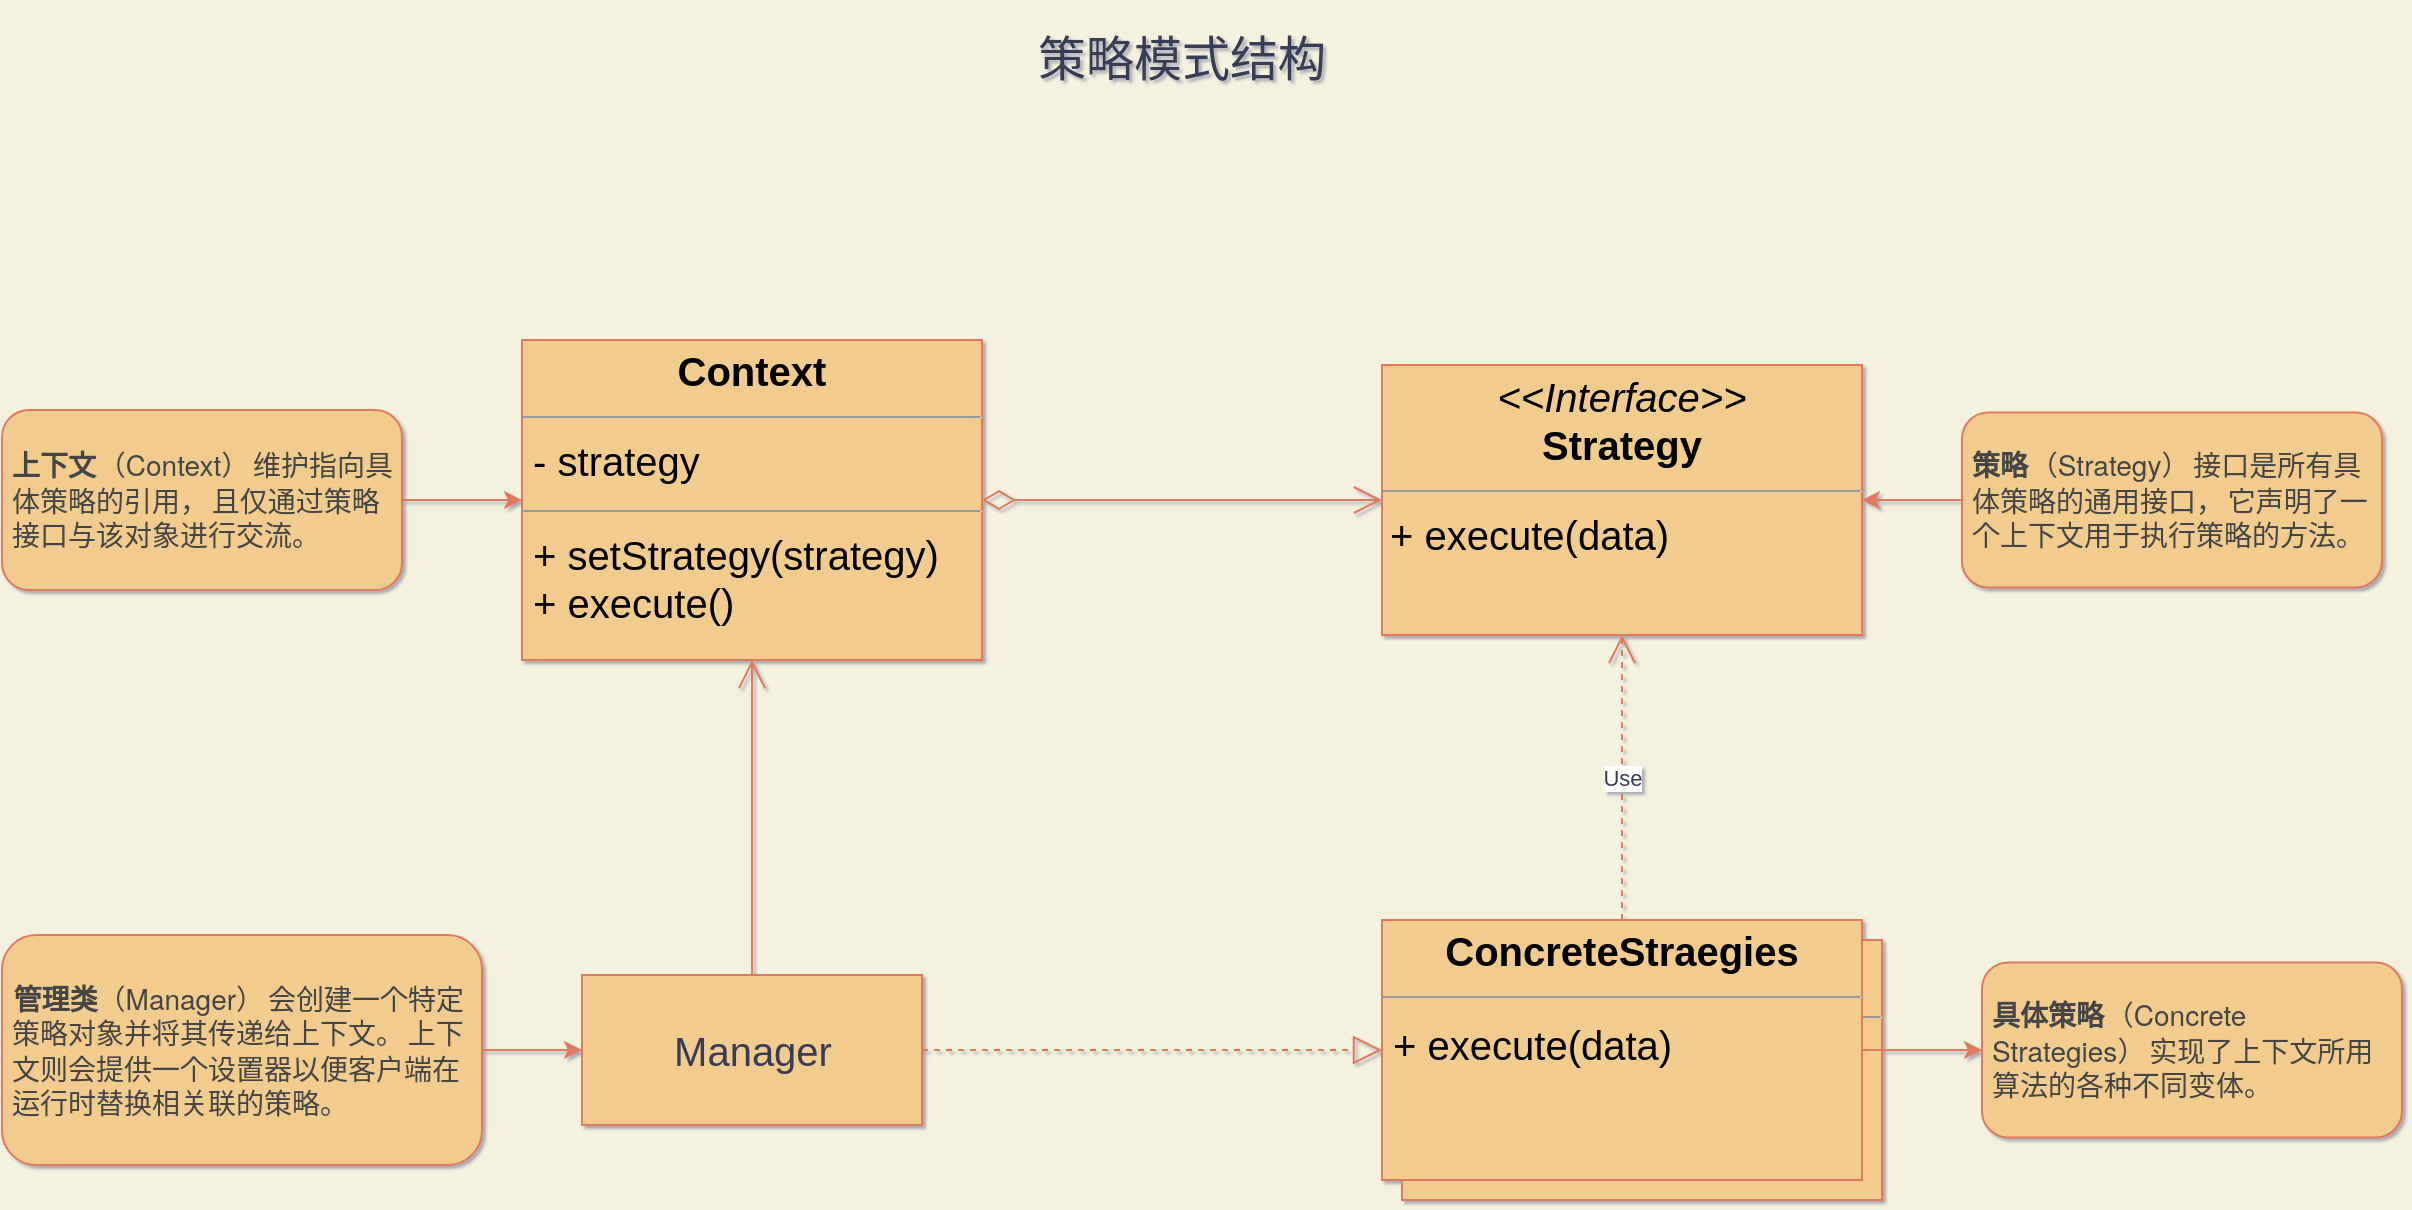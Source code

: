 <mxfile version="14.1.1" type="github">
  <diagram id="KKpHZEB-kb-YXtbk0vTv" name="第 1 页">
    <mxGraphModel dx="2052" dy="1060" grid="1" gridSize="10" guides="1" tooltips="1" connect="1" arrows="1" fold="1" page="1" pageScale="1" pageWidth="1500" pageHeight="1500" background="#F4F1DE" math="0" shadow="1">
      <root>
        <mxCell id="0" />
        <mxCell id="1" parent="0" />
        <mxCell id="gLQARR6lreuJ_GtyAnsH-1" value="&lt;span style=&quot;font-size: 24px&quot;&gt;策略模式结构&lt;/span&gt;" style="text;html=1;strokeColor=none;fillColor=none;align=center;verticalAlign=middle;whiteSpace=wrap;rounded=0;sketch=0;fontColor=#393C56;" vertex="1" parent="1">
          <mxGeometry x="600" y="10" width="280" height="60" as="geometry" />
        </mxCell>
        <mxCell id="gLQARR6lreuJ_GtyAnsH-6" value="&lt;p style=&quot;margin: 4px 0px 0px ; text-align: center ; font-size: 20px&quot;&gt;&lt;b&gt;&lt;font style=&quot;font-size: 20px&quot;&gt;Context&lt;/font&gt;&lt;/b&gt;&lt;/p&gt;&lt;hr size=&quot;1&quot; style=&quot;font-size: 20px&quot;&gt;&lt;font style=&quot;font-size: 20px&quot;&gt;&amp;nbsp;- strategy&lt;/font&gt;&lt;div style=&quot;height: 2px ; font-size: 20px&quot;&gt;&lt;font style=&quot;font-size: 20px&quot;&gt;&lt;br&gt;&lt;/font&gt;&lt;/div&gt;&lt;hr size=&quot;1&quot; style=&quot;font-size: 20px&quot;&gt;&lt;div style=&quot;height: 2px ; font-size: 20px&quot;&gt;&lt;font style=&quot;font-size: 20px&quot;&gt;&amp;nbsp;+ setStrategy(strategy)&lt;br&gt;&amp;nbsp;+ execute()&lt;/font&gt;&lt;/div&gt;" style="verticalAlign=top;align=left;overflow=fill;fontSize=12;fontFamily=Helvetica;html=1;rounded=0;sketch=0;strokeColor=#E07A5F;fillColor=#F2CC8F;" vertex="1" parent="1">
          <mxGeometry x="410" y="180" width="230" height="160" as="geometry" />
        </mxCell>
        <mxCell id="gLQARR6lreuJ_GtyAnsH-7" value="" style="endArrow=open;html=1;endSize=12;startArrow=diamondThin;startSize=14;startFill=0;edgeStyle=orthogonalEdgeStyle;align=left;verticalAlign=bottom;strokeColor=#E07A5F;fillColor=#F2CC8F;fontColor=#393C56;exitX=1;exitY=0.5;exitDx=0;exitDy=0;" edge="1" parent="1" source="gLQARR6lreuJ_GtyAnsH-6" target="gLQARR6lreuJ_GtyAnsH-8">
          <mxGeometry x="-1" y="3" relative="1" as="geometry">
            <mxPoint x="660" y="230" as="sourcePoint" />
            <mxPoint x="830" y="260" as="targetPoint" />
            <Array as="points" />
          </mxGeometry>
        </mxCell>
        <mxCell id="gLQARR6lreuJ_GtyAnsH-8" value="&lt;p style=&quot;margin: 4px 0px 0px ; text-align: center ; font-size: 20px&quot;&gt;&lt;font style=&quot;font-size: 20px&quot;&gt;&lt;i&gt;&amp;lt;&amp;lt;Interface&amp;gt;&amp;gt;&lt;/i&gt;&lt;br&gt;&lt;b&gt;Strategy&lt;/b&gt;&lt;/font&gt;&lt;/p&gt;&lt;hr size=&quot;1&quot; style=&quot;font-size: 20px&quot;&gt;&lt;p style=&quot;margin: 0px 0px 0px 4px ; font-size: 20px&quot;&gt;&lt;font style=&quot;font-size: 20px&quot;&gt;+ execute(data)&lt;/font&gt;&lt;br&gt;&lt;/p&gt;" style="verticalAlign=top;align=left;overflow=fill;fontSize=12;fontFamily=Helvetica;html=1;rounded=0;sketch=0;strokeColor=#E07A5F;fillColor=#F2CC8F;" vertex="1" parent="1">
          <mxGeometry x="840" y="192.5" width="240" height="135" as="geometry" />
        </mxCell>
        <mxCell id="gLQARR6lreuJ_GtyAnsH-11" value="" style="group" vertex="1" connectable="0" parent="1">
          <mxGeometry x="840" y="470" width="250" height="140" as="geometry" />
        </mxCell>
        <mxCell id="gLQARR6lreuJ_GtyAnsH-9" value="&lt;p style=&quot;margin: 4px 0px 0px ; text-align: center ; font-size: 20px&quot;&gt;&lt;b&gt;&lt;font style=&quot;font-size: 20px&quot;&gt;ConcreteStraegies&lt;/font&gt;&lt;/b&gt;&lt;/p&gt;&lt;hr size=&quot;1&quot; style=&quot;font-size: 20px&quot;&gt;&lt;div style=&quot;height: 2px ; font-size: 20px&quot;&gt;&lt;font style=&quot;font-size: 20px&quot;&gt;&amp;nbsp;&lt;/font&gt;&lt;/div&gt;&lt;font style=&quot;font-size: 20px&quot;&gt;&amp;nbsp;+ execute(data)&lt;/font&gt;" style="verticalAlign=top;align=left;overflow=fill;fontSize=12;fontFamily=Helvetica;html=1;rounded=0;sketch=0;strokeColor=#E07A5F;fillColor=#F2CC8F;" vertex="1" parent="gLQARR6lreuJ_GtyAnsH-11">
          <mxGeometry x="10" y="10" width="240" height="130" as="geometry" />
        </mxCell>
        <mxCell id="gLQARR6lreuJ_GtyAnsH-10" value="&lt;p style=&quot;margin: 4px 0px 0px ; text-align: center ; font-size: 20px&quot;&gt;&lt;b&gt;&lt;font style=&quot;font-size: 20px&quot;&gt;ConcreteStraegies&lt;/font&gt;&lt;/b&gt;&lt;/p&gt;&lt;hr size=&quot;1&quot; style=&quot;font-size: 20px&quot;&gt;&lt;div style=&quot;height: 2px ; font-size: 20px&quot;&gt;&lt;font style=&quot;font-size: 20px&quot;&gt;&amp;nbsp;&lt;/font&gt;&lt;/div&gt;&lt;font style=&quot;font-size: 20px&quot;&gt;&amp;nbsp;+ execute(data)&lt;/font&gt;" style="verticalAlign=top;align=left;overflow=fill;fontSize=12;fontFamily=Helvetica;html=1;rounded=0;sketch=0;strokeColor=#E07A5F;fillColor=#F2CC8F;" vertex="1" parent="gLQARR6lreuJ_GtyAnsH-11">
          <mxGeometry width="240" height="130" as="geometry" />
        </mxCell>
        <mxCell id="gLQARR6lreuJ_GtyAnsH-12" value="Use" style="endArrow=open;endSize=12;dashed=1;html=1;strokeColor=#E07A5F;fillColor=#F2CC8F;fontColor=#393C56;exitX=0.5;exitY=0;exitDx=0;exitDy=0;entryX=0.5;entryY=1;entryDx=0;entryDy=0;" edge="1" parent="1" source="gLQARR6lreuJ_GtyAnsH-10" target="gLQARR6lreuJ_GtyAnsH-8">
          <mxGeometry width="160" relative="1" as="geometry">
            <mxPoint x="600" y="440" as="sourcePoint" />
            <mxPoint x="760" y="440" as="targetPoint" />
          </mxGeometry>
        </mxCell>
        <mxCell id="gLQARR6lreuJ_GtyAnsH-13" value="&lt;span style=&quot;font-size: 20px&quot;&gt;Manager&lt;/span&gt;" style="html=1;rounded=0;sketch=0;strokeColor=#E07A5F;fillColor=#F2CC8F;fontColor=#393C56;" vertex="1" parent="1">
          <mxGeometry x="440" y="497.5" width="170" height="75" as="geometry" />
        </mxCell>
        <mxCell id="gLQARR6lreuJ_GtyAnsH-15" value="" style="endArrow=block;dashed=1;endFill=0;endSize=12;html=1;strokeColor=#E07A5F;fillColor=#F2CC8F;fontColor=#393C56;entryX=0;entryY=0.5;entryDx=0;entryDy=0;" edge="1" parent="1" source="gLQARR6lreuJ_GtyAnsH-13" target="gLQARR6lreuJ_GtyAnsH-10">
          <mxGeometry width="160" relative="1" as="geometry">
            <mxPoint x="610" y="540" as="sourcePoint" />
            <mxPoint x="770" y="540" as="targetPoint" />
          </mxGeometry>
        </mxCell>
        <mxCell id="gLQARR6lreuJ_GtyAnsH-17" value="" style="endArrow=open;endFill=1;endSize=12;html=1;strokeColor=#E07A5F;fillColor=#F2CC8F;fontColor=#393C56;entryX=0.5;entryY=1;entryDx=0;entryDy=0;exitX=0.5;exitY=0;exitDx=0;exitDy=0;" edge="1" parent="1" source="gLQARR6lreuJ_GtyAnsH-13" target="gLQARR6lreuJ_GtyAnsH-6">
          <mxGeometry width="160" relative="1" as="geometry">
            <mxPoint x="400" y="420" as="sourcePoint" />
            <mxPoint x="560" y="420" as="targetPoint" />
          </mxGeometry>
        </mxCell>
        <mxCell id="gLQARR6lreuJ_GtyAnsH-24" value="" style="edgeStyle=orthogonalEdgeStyle;curved=0;rounded=1;sketch=0;orthogonalLoop=1;jettySize=auto;html=1;strokeColor=#E07A5F;fillColor=#F2CC8F;fontColor=#393C56;" edge="1" parent="1" source="gLQARR6lreuJ_GtyAnsH-19" target="gLQARR6lreuJ_GtyAnsH-6">
          <mxGeometry relative="1" as="geometry" />
        </mxCell>
        <mxCell id="gLQARR6lreuJ_GtyAnsH-19" value="&lt;span style=&quot;box-sizing: border-box ; font-weight: 900 ; color: rgb(68 , 68 , 68) ; font-family: &amp;#34;pt sans&amp;#34; , &amp;#34;helvetica neue&amp;#34; , &amp;#34;arial&amp;#34; , &amp;#34;pingfang sc&amp;#34; , &amp;#34;microsoft yahei&amp;#34; , &amp;#34;hiragino sans gb&amp;#34; , sans-serif ; font-size: 14px&quot;&gt;上下文&lt;/span&gt;&lt;span class=&quot;chpule1&quot; style=&quot;box-sizing: border-box ; letter-spacing: 0.25rem ; color: rgb(68 , 68 , 68) ; font-family: &amp;#34;pt sans&amp;#34; , &amp;#34;helvetica neue&amp;#34; , &amp;#34;arial&amp;#34; , &amp;#34;pingfang sc&amp;#34; , &amp;#34;microsoft yahei&amp;#34; , &amp;#34;hiragino sans gb&amp;#34; , sans-serif ; font-size: 14px&quot;&gt;&amp;nbsp;&lt;/span&gt;&lt;span class=&quot;chpuri1&quot; style=&quot;box-sizing: border-box ; margin-left: -0.5em ; color: rgb(68 , 68 , 68) ; font-family: &amp;#34;pt sans&amp;#34; , &amp;#34;helvetica neue&amp;#34; , &amp;#34;arial&amp;#34; , &amp;#34;pingfang sc&amp;#34; , &amp;#34;microsoft yahei&amp;#34; , &amp;#34;hiragino sans gb&amp;#34; , sans-serif ; font-size: 14px&quot;&gt;（&lt;/span&gt;&lt;span style=&quot;color: rgb(68 , 68 , 68) ; font-family: &amp;#34;pt sans&amp;#34; , &amp;#34;helvetica neue&amp;#34; , &amp;#34;arial&amp;#34; , &amp;#34;pingfang sc&amp;#34; , &amp;#34;microsoft yahei&amp;#34; , &amp;#34;hiragino sans gb&amp;#34; , sans-serif ; font-size: 14px&quot;&gt;Context&lt;/span&gt;&lt;span class=&quot;chpule2&quot; style=&quot;box-sizing: border-box ; letter-spacing: -0.6em ; color: rgb(68 , 68 , 68) ; font-family: &amp;#34;pt sans&amp;#34; , &amp;#34;helvetica neue&amp;#34; , &amp;#34;arial&amp;#34; , &amp;#34;pingfang sc&amp;#34; , &amp;#34;microsoft yahei&amp;#34; , &amp;#34;hiragino sans gb&amp;#34; , sans-serif ; font-size: 14px&quot;&gt;）&lt;/span&gt;&lt;span class=&quot;chpuri2&quot; style=&quot;box-sizing: border-box ; letter-spacing: 0.4rem ; color: rgb(68 , 68 , 68) ; font-family: &amp;#34;pt sans&amp;#34; , &amp;#34;helvetica neue&amp;#34; , &amp;#34;arial&amp;#34; , &amp;#34;pingfang sc&amp;#34; , &amp;#34;microsoft yahei&amp;#34; , &amp;#34;hiragino sans gb&amp;#34; , sans-serif ; font-size: 14px&quot;&gt;&amp;nbsp;&lt;/span&gt;&lt;span style=&quot;color: rgb(68 , 68 , 68) ; font-family: &amp;#34;pt sans&amp;#34; , &amp;#34;helvetica neue&amp;#34; , &amp;#34;arial&amp;#34; , &amp;#34;pingfang sc&amp;#34; , &amp;#34;microsoft yahei&amp;#34; , &amp;#34;hiragino sans gb&amp;#34; , sans-serif ; font-size: 14px&quot;&gt;维护指向具体策略的引用&lt;/span&gt;&lt;span class=&quot;chpule2&quot; style=&quot;box-sizing: border-box ; letter-spacing: -0.6em ; color: rgb(68 , 68 , 68) ; font-family: &amp;#34;pt sans&amp;#34; , &amp;#34;helvetica neue&amp;#34; , &amp;#34;arial&amp;#34; , &amp;#34;pingfang sc&amp;#34; , &amp;#34;microsoft yahei&amp;#34; , &amp;#34;hiragino sans gb&amp;#34; , sans-serif ; font-size: 14px&quot;&gt;，&lt;/span&gt;&lt;span class=&quot;chpuri2&quot; style=&quot;box-sizing: border-box ; letter-spacing: 0.4rem ; color: rgb(68 , 68 , 68) ; font-family: &amp;#34;pt sans&amp;#34; , &amp;#34;helvetica neue&amp;#34; , &amp;#34;arial&amp;#34; , &amp;#34;pingfang sc&amp;#34; , &amp;#34;microsoft yahei&amp;#34; , &amp;#34;hiragino sans gb&amp;#34; , sans-serif ; font-size: 14px&quot;&gt;&amp;nbsp;&lt;/span&gt;&lt;span style=&quot;color: rgb(68 , 68 , 68) ; font-family: &amp;#34;pt sans&amp;#34; , &amp;#34;helvetica neue&amp;#34; , &amp;#34;arial&amp;#34; , &amp;#34;pingfang sc&amp;#34; , &amp;#34;microsoft yahei&amp;#34; , &amp;#34;hiragino sans gb&amp;#34; , sans-serif ; font-size: 14px&quot;&gt;且仅通过策略接口与该对象进行交流&lt;/span&gt;&lt;span class=&quot;chpule2&quot; style=&quot;box-sizing: border-box ; letter-spacing: -0.6em ; color: rgb(68 , 68 , 68) ; font-family: &amp;#34;pt sans&amp;#34; , &amp;#34;helvetica neue&amp;#34; , &amp;#34;arial&amp;#34; , &amp;#34;pingfang sc&amp;#34; , &amp;#34;microsoft yahei&amp;#34; , &amp;#34;hiragino sans gb&amp;#34; , sans-serif ; font-size: 14px&quot;&gt;。&lt;/span&gt;" style="rounded=1;whiteSpace=wrap;html=1;sketch=0;strokeColor=#E07A5F;fillColor=#F2CC8F;fontColor=#393C56;align=left;spacingLeft=0;spacing=5;" vertex="1" parent="1">
          <mxGeometry x="150" y="215" width="200" height="90" as="geometry" />
        </mxCell>
        <mxCell id="gLQARR6lreuJ_GtyAnsH-25" value="" style="edgeStyle=orthogonalEdgeStyle;curved=0;rounded=1;sketch=0;orthogonalLoop=1;jettySize=auto;html=1;strokeColor=#E07A5F;fillColor=#F2CC8F;fontColor=#393C56;" edge="1" parent="1" source="gLQARR6lreuJ_GtyAnsH-20" target="gLQARR6lreuJ_GtyAnsH-8">
          <mxGeometry relative="1" as="geometry" />
        </mxCell>
        <mxCell id="gLQARR6lreuJ_GtyAnsH-20" value="&lt;span style=&quot;box-sizing: border-box ; font-weight: 900 ; color: rgb(68 , 68 , 68) ; font-family: &amp;#34;pt sans&amp;#34; , &amp;#34;helvetica neue&amp;#34; , &amp;#34;arial&amp;#34; , &amp;#34;pingfang sc&amp;#34; , &amp;#34;microsoft yahei&amp;#34; , &amp;#34;hiragino sans gb&amp;#34; , sans-serif ; font-size: 14px&quot;&gt;策略&lt;/span&gt;&lt;span class=&quot;chpule1&quot; style=&quot;box-sizing: border-box ; letter-spacing: 0.25rem ; color: rgb(68 , 68 , 68) ; font-family: &amp;#34;pt sans&amp;#34; , &amp;#34;helvetica neue&amp;#34; , &amp;#34;arial&amp;#34; , &amp;#34;pingfang sc&amp;#34; , &amp;#34;microsoft yahei&amp;#34; , &amp;#34;hiragino sans gb&amp;#34; , sans-serif ; font-size: 14px&quot;&gt;&amp;nbsp;&lt;/span&gt;&lt;span class=&quot;chpuri1&quot; style=&quot;box-sizing: border-box ; margin-left: -0.5em ; color: rgb(68 , 68 , 68) ; font-family: &amp;#34;pt sans&amp;#34; , &amp;#34;helvetica neue&amp;#34; , &amp;#34;arial&amp;#34; , &amp;#34;pingfang sc&amp;#34; , &amp;#34;microsoft yahei&amp;#34; , &amp;#34;hiragino sans gb&amp;#34; , sans-serif ; font-size: 14px&quot;&gt;（&lt;/span&gt;&lt;span style=&quot;color: rgb(68 , 68 , 68) ; font-family: &amp;#34;pt sans&amp;#34; , &amp;#34;helvetica neue&amp;#34; , &amp;#34;arial&amp;#34; , &amp;#34;pingfang sc&amp;#34; , &amp;#34;microsoft yahei&amp;#34; , &amp;#34;hiragino sans gb&amp;#34; , sans-serif ; font-size: 14px&quot;&gt;Strategy&lt;/span&gt;&lt;span class=&quot;chpule2&quot; style=&quot;box-sizing: border-box ; letter-spacing: -0.6em ; color: rgb(68 , 68 , 68) ; font-family: &amp;#34;pt sans&amp;#34; , &amp;#34;helvetica neue&amp;#34; , &amp;#34;arial&amp;#34; , &amp;#34;pingfang sc&amp;#34; , &amp;#34;microsoft yahei&amp;#34; , &amp;#34;hiragino sans gb&amp;#34; , sans-serif ; font-size: 14px&quot;&gt;）&lt;/span&gt;&lt;span class=&quot;chpuri2&quot; style=&quot;box-sizing: border-box ; letter-spacing: 0.4rem ; color: rgb(68 , 68 , 68) ; font-family: &amp;#34;pt sans&amp;#34; , &amp;#34;helvetica neue&amp;#34; , &amp;#34;arial&amp;#34; , &amp;#34;pingfang sc&amp;#34; , &amp;#34;microsoft yahei&amp;#34; , &amp;#34;hiragino sans gb&amp;#34; , sans-serif ; font-size: 14px&quot;&gt;&amp;nbsp;&lt;/span&gt;&lt;span style=&quot;color: rgb(68 , 68 , 68) ; font-family: &amp;#34;pt sans&amp;#34; , &amp;#34;helvetica neue&amp;#34; , &amp;#34;arial&amp;#34; , &amp;#34;pingfang sc&amp;#34; , &amp;#34;microsoft yahei&amp;#34; , &amp;#34;hiragino sans gb&amp;#34; , sans-serif ; font-size: 14px&quot;&gt;接口是所有具体策略的通用接口&lt;/span&gt;&lt;span class=&quot;chpule2&quot; style=&quot;box-sizing: border-box ; letter-spacing: -0.6em ; color: rgb(68 , 68 , 68) ; font-family: &amp;#34;pt sans&amp;#34; , &amp;#34;helvetica neue&amp;#34; , &amp;#34;arial&amp;#34; , &amp;#34;pingfang sc&amp;#34; , &amp;#34;microsoft yahei&amp;#34; , &amp;#34;hiragino sans gb&amp;#34; , sans-serif ; font-size: 14px&quot;&gt;，&lt;/span&gt;&lt;span class=&quot;chpuri2&quot; style=&quot;box-sizing: border-box ; letter-spacing: 0.4rem ; color: rgb(68 , 68 , 68) ; font-family: &amp;#34;pt sans&amp;#34; , &amp;#34;helvetica neue&amp;#34; , &amp;#34;arial&amp;#34; , &amp;#34;pingfang sc&amp;#34; , &amp;#34;microsoft yahei&amp;#34; , &amp;#34;hiragino sans gb&amp;#34; , sans-serif ; font-size: 14px&quot;&gt;&amp;nbsp;&lt;/span&gt;&lt;span style=&quot;color: rgb(68 , 68 , 68) ; font-family: &amp;#34;pt sans&amp;#34; , &amp;#34;helvetica neue&amp;#34; , &amp;#34;arial&amp;#34; , &amp;#34;pingfang sc&amp;#34; , &amp;#34;microsoft yahei&amp;#34; , &amp;#34;hiragino sans gb&amp;#34; , sans-serif ; font-size: 14px&quot;&gt;它声明了一个上下文用于执行策略的方法&lt;/span&gt;&lt;span class=&quot;chpule2&quot; style=&quot;box-sizing: border-box ; letter-spacing: -0.6em ; color: rgb(68 , 68 , 68) ; font-family: &amp;#34;pt sans&amp;#34; , &amp;#34;helvetica neue&amp;#34; , &amp;#34;arial&amp;#34; , &amp;#34;pingfang sc&amp;#34; , &amp;#34;microsoft yahei&amp;#34; , &amp;#34;hiragino sans gb&amp;#34; , sans-serif ; font-size: 14px&quot;&gt;。&lt;/span&gt;" style="rounded=1;whiteSpace=wrap;html=1;sketch=0;strokeColor=#E07A5F;fillColor=#F2CC8F;fontColor=#393C56;align=left;spacing=5;" vertex="1" parent="1">
          <mxGeometry x="1130" y="216.25" width="210" height="87.5" as="geometry" />
        </mxCell>
        <mxCell id="gLQARR6lreuJ_GtyAnsH-21" value="&lt;span style=&quot;box-sizing: border-box ; font-weight: 900 ; color: rgb(68 , 68 , 68) ; font-family: &amp;#34;pt sans&amp;#34; , &amp;#34;helvetica neue&amp;#34; , &amp;#34;arial&amp;#34; , &amp;#34;pingfang sc&amp;#34; , &amp;#34;microsoft yahei&amp;#34; , &amp;#34;hiragino sans gb&amp;#34; , sans-serif ; font-size: 14px&quot;&gt;具体策略&lt;/span&gt;&lt;span class=&quot;chpule1&quot; style=&quot;box-sizing: border-box ; letter-spacing: 0.25rem ; color: rgb(68 , 68 , 68) ; font-family: &amp;#34;pt sans&amp;#34; , &amp;#34;helvetica neue&amp;#34; , &amp;#34;arial&amp;#34; , &amp;#34;pingfang sc&amp;#34; , &amp;#34;microsoft yahei&amp;#34; , &amp;#34;hiragino sans gb&amp;#34; , sans-serif ; font-size: 14px&quot;&gt;&amp;nbsp;&lt;/span&gt;&lt;span class=&quot;chpuri1&quot; style=&quot;box-sizing: border-box ; margin-left: -0.5em ; color: rgb(68 , 68 , 68) ; font-family: &amp;#34;pt sans&amp;#34; , &amp;#34;helvetica neue&amp;#34; , &amp;#34;arial&amp;#34; , &amp;#34;pingfang sc&amp;#34; , &amp;#34;microsoft yahei&amp;#34; , &amp;#34;hiragino sans gb&amp;#34; , sans-serif ; font-size: 14px&quot;&gt;（&lt;/span&gt;&lt;span style=&quot;color: rgb(68 , 68 , 68) ; font-family: &amp;#34;pt sans&amp;#34; , &amp;#34;helvetica neue&amp;#34; , &amp;#34;arial&amp;#34; , &amp;#34;pingfang sc&amp;#34; , &amp;#34;microsoft yahei&amp;#34; , &amp;#34;hiragino sans gb&amp;#34; , sans-serif ; font-size: 14px&quot;&gt;Concrete Strategies&lt;/span&gt;&lt;span class=&quot;chpule2&quot; style=&quot;box-sizing: border-box ; letter-spacing: -0.6em ; color: rgb(68 , 68 , 68) ; font-family: &amp;#34;pt sans&amp;#34; , &amp;#34;helvetica neue&amp;#34; , &amp;#34;arial&amp;#34; , &amp;#34;pingfang sc&amp;#34; , &amp;#34;microsoft yahei&amp;#34; , &amp;#34;hiragino sans gb&amp;#34; , sans-serif ; font-size: 14px&quot;&gt;）&lt;/span&gt;&lt;span class=&quot;chpuri2&quot; style=&quot;box-sizing: border-box ; letter-spacing: 0.4rem ; color: rgb(68 , 68 , 68) ; font-family: &amp;#34;pt sans&amp;#34; , &amp;#34;helvetica neue&amp;#34; , &amp;#34;arial&amp;#34; , &amp;#34;pingfang sc&amp;#34; , &amp;#34;microsoft yahei&amp;#34; , &amp;#34;hiragino sans gb&amp;#34; , sans-serif ; font-size: 14px&quot;&gt;&amp;nbsp;&lt;/span&gt;&lt;span style=&quot;color: rgb(68 , 68 , 68) ; font-family: &amp;#34;pt sans&amp;#34; , &amp;#34;helvetica neue&amp;#34; , &amp;#34;arial&amp;#34; , &amp;#34;pingfang sc&amp;#34; , &amp;#34;microsoft yahei&amp;#34; , &amp;#34;hiragino sans gb&amp;#34; , sans-serif ; font-size: 14px&quot;&gt;实现了上下文所用算法的各种不同变体&lt;/span&gt;&lt;span class=&quot;chpule2&quot; style=&quot;box-sizing: border-box ; letter-spacing: -0.6em ; color: rgb(68 , 68 , 68) ; font-family: &amp;#34;pt sans&amp;#34; , &amp;#34;helvetica neue&amp;#34; , &amp;#34;arial&amp;#34; , &amp;#34;pingfang sc&amp;#34; , &amp;#34;microsoft yahei&amp;#34; , &amp;#34;hiragino sans gb&amp;#34; , sans-serif ; font-size: 14px&quot;&gt;。&lt;/span&gt;" style="rounded=1;whiteSpace=wrap;html=1;sketch=0;strokeColor=#E07A5F;fillColor=#F2CC8F;fontColor=#393C56;align=left;spacing=5;" vertex="1" parent="1">
          <mxGeometry x="1140" y="491.25" width="210" height="87.5" as="geometry" />
        </mxCell>
        <mxCell id="gLQARR6lreuJ_GtyAnsH-23" value="" style="edgeStyle=orthogonalEdgeStyle;curved=0;rounded=1;sketch=0;orthogonalLoop=1;jettySize=auto;html=1;strokeColor=#E07A5F;fillColor=#F2CC8F;fontColor=#393C56;" edge="1" parent="1" source="gLQARR6lreuJ_GtyAnsH-22" target="gLQARR6lreuJ_GtyAnsH-13">
          <mxGeometry relative="1" as="geometry" />
        </mxCell>
        <mxCell id="gLQARR6lreuJ_GtyAnsH-22" value="&lt;span class=&quot;chpuri1&quot; style=&quot;box-sizing: border-box ; margin-left: -0.5em ; color: rgb(68 , 68 , 68) ; font-family: &amp;#34;pt sans&amp;#34; , &amp;#34;helvetica neue&amp;#34; , &amp;#34;arial&amp;#34; , &amp;#34;pingfang sc&amp;#34; , &amp;#34;microsoft yahei&amp;#34; , &amp;#34;hiragino sans gb&amp;#34; , sans-serif ; font-size: 14px&quot;&gt;&lt;b&gt;&amp;nbsp; 管理类&lt;/b&gt;（Manager&lt;/span&gt;&lt;span class=&quot;chpule2&quot; style=&quot;box-sizing: border-box ; letter-spacing: -0.6em ; color: rgb(68 , 68 , 68) ; font-family: &amp;#34;pt sans&amp;#34; , &amp;#34;helvetica neue&amp;#34; , &amp;#34;arial&amp;#34; , &amp;#34;pingfang sc&amp;#34; , &amp;#34;microsoft yahei&amp;#34; , &amp;#34;hiragino sans gb&amp;#34; , sans-serif ; font-size: 14px&quot;&gt;）&lt;/span&gt;&lt;span class=&quot;chpuri2&quot; style=&quot;box-sizing: border-box ; letter-spacing: 0.4rem ; color: rgb(68 , 68 , 68) ; font-family: &amp;#34;pt sans&amp;#34; , &amp;#34;helvetica neue&amp;#34; , &amp;#34;arial&amp;#34; , &amp;#34;pingfang sc&amp;#34; , &amp;#34;microsoft yahei&amp;#34; , &amp;#34;hiragino sans gb&amp;#34; , sans-serif ; font-size: 14px&quot;&gt;&amp;nbsp;&lt;/span&gt;&lt;span style=&quot;color: rgb(68 , 68 , 68) ; font-family: &amp;#34;pt sans&amp;#34; , &amp;#34;helvetica neue&amp;#34; , &amp;#34;arial&amp;#34; , &amp;#34;pingfang sc&amp;#34; , &amp;#34;microsoft yahei&amp;#34; , &amp;#34;hiragino sans gb&amp;#34; , sans-serif ; font-size: 14px&quot;&gt;会创建一个特定策略对象并将其传递给上下文&lt;/span&gt;&lt;span class=&quot;chpule2&quot; style=&quot;box-sizing: border-box ; letter-spacing: -0.6em ; color: rgb(68 , 68 , 68) ; font-family: &amp;#34;pt sans&amp;#34; , &amp;#34;helvetica neue&amp;#34; , &amp;#34;arial&amp;#34; , &amp;#34;pingfang sc&amp;#34; , &amp;#34;microsoft yahei&amp;#34; , &amp;#34;hiragino sans gb&amp;#34; , sans-serif ; font-size: 14px&quot;&gt;。&lt;/span&gt;&lt;span class=&quot;chpuri2&quot; style=&quot;box-sizing: border-box ; letter-spacing: 0.4rem ; color: rgb(68 , 68 , 68) ; font-family: &amp;#34;pt sans&amp;#34; , &amp;#34;helvetica neue&amp;#34; , &amp;#34;arial&amp;#34; , &amp;#34;pingfang sc&amp;#34; , &amp;#34;microsoft yahei&amp;#34; , &amp;#34;hiragino sans gb&amp;#34; , sans-serif ; font-size: 14px&quot;&gt;&amp;nbsp;&lt;/span&gt;&lt;span style=&quot;color: rgb(68 , 68 , 68) ; font-family: &amp;#34;pt sans&amp;#34; , &amp;#34;helvetica neue&amp;#34; , &amp;#34;arial&amp;#34; , &amp;#34;pingfang sc&amp;#34; , &amp;#34;microsoft yahei&amp;#34; , &amp;#34;hiragino sans gb&amp;#34; , sans-serif ; font-size: 14px&quot;&gt;上下文则会提供一个设置器以便客户端在运行时替换相关联的策略&lt;/span&gt;&lt;span class=&quot;chpule2&quot; style=&quot;box-sizing: border-box ; letter-spacing: -0.6em ; color: rgb(68 , 68 , 68) ; font-family: &amp;#34;pt sans&amp;#34; , &amp;#34;helvetica neue&amp;#34; , &amp;#34;arial&amp;#34; , &amp;#34;pingfang sc&amp;#34; , &amp;#34;microsoft yahei&amp;#34; , &amp;#34;hiragino sans gb&amp;#34; , sans-serif ; font-size: 14px&quot;&gt;。&lt;/span&gt;" style="rounded=1;whiteSpace=wrap;html=1;sketch=0;strokeColor=#E07A5F;fillColor=#F2CC8F;fontColor=#393C56;align=left;spacing=5;" vertex="1" parent="1">
          <mxGeometry x="150" y="477.5" width="240" height="115" as="geometry" />
        </mxCell>
        <mxCell id="gLQARR6lreuJ_GtyAnsH-26" value="" style="edgeStyle=orthogonalEdgeStyle;curved=0;rounded=1;sketch=0;orthogonalLoop=1;jettySize=auto;html=1;strokeColor=#E07A5F;fillColor=#F2CC8F;fontColor=#393C56;" edge="1" parent="1" source="gLQARR6lreuJ_GtyAnsH-10" target="gLQARR6lreuJ_GtyAnsH-21">
          <mxGeometry relative="1" as="geometry" />
        </mxCell>
      </root>
    </mxGraphModel>
  </diagram>
</mxfile>
